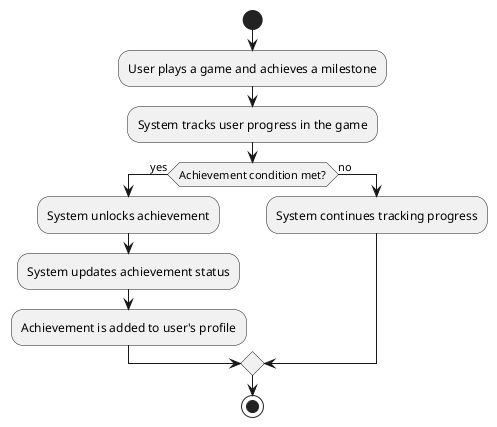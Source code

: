 @startuml
start

:User plays a game and achieves a milestone;
:System tracks user progress in the game;

if (Achievement condition met?) then (yes)
  :System unlocks achievement;
  :System updates achievement status;
  :Achievement is added to user's profile;
else (no)
  :System continues tracking progress;
endif

stop
@enduml
